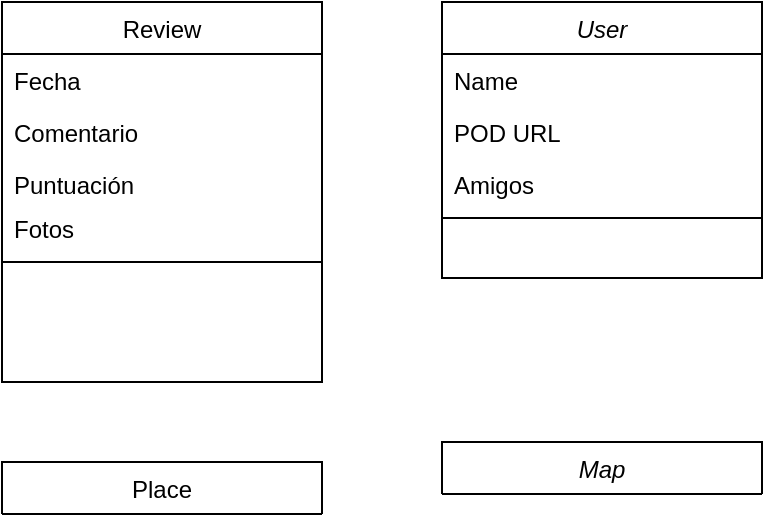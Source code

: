 <mxfile version="20.8.20" type="github">
  <diagram id="C5RBs43oDa-KdzZeNtuy" name="Page-1">
    <mxGraphModel dx="1992" dy="1758" grid="1" gridSize="10" guides="1" tooltips="1" connect="1" arrows="1" fold="1" page="1" pageScale="1" pageWidth="827" pageHeight="1169" math="0" shadow="0">
      <root>
        <mxCell id="WIyWlLk6GJQsqaUBKTNV-0" />
        <mxCell id="WIyWlLk6GJQsqaUBKTNV-1" parent="WIyWlLk6GJQsqaUBKTNV-0" />
        <mxCell id="zkfFHV4jXpPFQw0GAbJ--17" value="Place" style="swimlane;fontStyle=0;align=center;verticalAlign=top;childLayout=stackLayout;horizontal=1;startSize=26;horizontalStack=0;resizeParent=1;resizeLast=0;collapsible=1;marginBottom=0;rounded=0;shadow=0;strokeWidth=1;" parent="WIyWlLk6GJQsqaUBKTNV-1" vertex="1" collapsed="1">
          <mxGeometry x="-60" y="-240" width="160" height="26" as="geometry">
            <mxRectangle x="160" y="-380" width="160" height="216" as="alternateBounds" />
          </mxGeometry>
        </mxCell>
        <mxCell id="zkfFHV4jXpPFQw0GAbJ--18" value="Street" style="text;align=left;verticalAlign=top;spacingLeft=4;spacingRight=4;overflow=hidden;rotatable=0;points=[[0,0.5],[1,0.5]];portConstraint=eastwest;" parent="zkfFHV4jXpPFQw0GAbJ--17" vertex="1">
          <mxGeometry y="26" width="160" height="26" as="geometry" />
        </mxCell>
        <mxCell id="zkfFHV4jXpPFQw0GAbJ--19" value="City" style="text;align=left;verticalAlign=top;spacingLeft=4;spacingRight=4;overflow=hidden;rotatable=0;points=[[0,0.5],[1,0.5]];portConstraint=eastwest;rounded=0;shadow=0;html=0;" parent="zkfFHV4jXpPFQw0GAbJ--17" vertex="1">
          <mxGeometry y="52" width="160" height="26" as="geometry" />
        </mxCell>
        <mxCell id="zkfFHV4jXpPFQw0GAbJ--20" value="State" style="text;align=left;verticalAlign=top;spacingLeft=4;spacingRight=4;overflow=hidden;rotatable=0;points=[[0,0.5],[1,0.5]];portConstraint=eastwest;rounded=0;shadow=0;html=0;" parent="zkfFHV4jXpPFQw0GAbJ--17" vertex="1">
          <mxGeometry y="78" width="160" height="26" as="geometry" />
        </mxCell>
        <mxCell id="zkfFHV4jXpPFQw0GAbJ--21" value="Postal Code" style="text;align=left;verticalAlign=top;spacingLeft=4;spacingRight=4;overflow=hidden;rotatable=0;points=[[0,0.5],[1,0.5]];portConstraint=eastwest;rounded=0;shadow=0;html=0;" parent="zkfFHV4jXpPFQw0GAbJ--17" vertex="1">
          <mxGeometry y="104" width="160" height="26" as="geometry" />
        </mxCell>
        <mxCell id="zkfFHV4jXpPFQw0GAbJ--22" value="Country" style="text;align=left;verticalAlign=top;spacingLeft=4;spacingRight=4;overflow=hidden;rotatable=0;points=[[0,0.5],[1,0.5]];portConstraint=eastwest;rounded=0;shadow=0;html=0;" parent="zkfFHV4jXpPFQw0GAbJ--17" vertex="1">
          <mxGeometry y="130" width="160" height="26" as="geometry" />
        </mxCell>
        <mxCell id="zkfFHV4jXpPFQw0GAbJ--23" value="" style="line;html=1;strokeWidth=1;align=left;verticalAlign=middle;spacingTop=-1;spacingLeft=3;spacingRight=3;rotatable=0;labelPosition=right;points=[];portConstraint=eastwest;" parent="zkfFHV4jXpPFQw0GAbJ--17" vertex="1">
          <mxGeometry y="156" width="160" height="8" as="geometry" />
        </mxCell>
        <mxCell id="zkfFHV4jXpPFQw0GAbJ--24" value="Validate" style="text;align=left;verticalAlign=top;spacingLeft=4;spacingRight=4;overflow=hidden;rotatable=0;points=[[0,0.5],[1,0.5]];portConstraint=eastwest;" parent="zkfFHV4jXpPFQw0GAbJ--17" vertex="1">
          <mxGeometry y="164" width="160" height="26" as="geometry" />
        </mxCell>
        <mxCell id="zkfFHV4jXpPFQw0GAbJ--25" value="Output As Label" style="text;align=left;verticalAlign=top;spacingLeft=4;spacingRight=4;overflow=hidden;rotatable=0;points=[[0,0.5],[1,0.5]];portConstraint=eastwest;" parent="zkfFHV4jXpPFQw0GAbJ--17" vertex="1">
          <mxGeometry y="190" width="160" height="26" as="geometry" />
        </mxCell>
        <mxCell id="NJzNtAZ_kN_Ieg9EfmSV-26" value="Map" style="swimlane;fontStyle=2;align=center;verticalAlign=top;childLayout=stackLayout;horizontal=1;startSize=26;horizontalStack=0;resizeParent=1;resizeLast=0;collapsible=1;marginBottom=0;rounded=0;shadow=0;strokeWidth=1;" vertex="1" collapsed="1" parent="WIyWlLk6GJQsqaUBKTNV-1">
          <mxGeometry x="160" y="-250" width="160" height="26" as="geometry">
            <mxRectangle x="160" y="-280" width="160" height="120" as="alternateBounds" />
          </mxGeometry>
        </mxCell>
        <mxCell id="NJzNtAZ_kN_Ieg9EfmSV-27" value="Name" style="text;align=left;verticalAlign=top;spacingLeft=4;spacingRight=4;overflow=hidden;rotatable=0;points=[[0,0.5],[1,0.5]];portConstraint=eastwest;" vertex="1" parent="NJzNtAZ_kN_Ieg9EfmSV-26">
          <mxGeometry y="26" width="160" height="26" as="geometry" />
        </mxCell>
        <mxCell id="NJzNtAZ_kN_Ieg9EfmSV-28" value="POD URL" style="text;align=left;verticalAlign=top;spacingLeft=4;spacingRight=4;overflow=hidden;rotatable=0;points=[[0,0.5],[1,0.5]];portConstraint=eastwest;rounded=0;shadow=0;html=0;" vertex="1" parent="NJzNtAZ_kN_Ieg9EfmSV-26">
          <mxGeometry y="52" width="160" height="28" as="geometry" />
        </mxCell>
        <mxCell id="NJzNtAZ_kN_Ieg9EfmSV-29" value="" style="line;html=1;strokeWidth=1;align=left;verticalAlign=middle;spacingTop=-1;spacingLeft=3;spacingRight=3;rotatable=0;labelPosition=right;points=[];portConstraint=eastwest;" vertex="1" parent="NJzNtAZ_kN_Ieg9EfmSV-26">
          <mxGeometry y="80" width="160" height="8" as="geometry" />
        </mxCell>
        <mxCell id="NJzNtAZ_kN_Ieg9EfmSV-30" value="Purchase Parking Pass" style="text;align=left;verticalAlign=top;spacingLeft=4;spacingRight=4;overflow=hidden;rotatable=0;points=[[0,0.5],[1,0.5]];portConstraint=eastwest;" vertex="1" parent="NJzNtAZ_kN_Ieg9EfmSV-26">
          <mxGeometry y="88" width="160" height="26" as="geometry" />
        </mxCell>
        <mxCell id="NJzNtAZ_kN_Ieg9EfmSV-31" value="User" style="swimlane;fontStyle=2;align=center;verticalAlign=top;childLayout=stackLayout;horizontal=1;startSize=26;horizontalStack=0;resizeParent=1;resizeLast=0;collapsible=1;marginBottom=0;rounded=0;shadow=0;strokeWidth=1;" vertex="1" parent="WIyWlLk6GJQsqaUBKTNV-1">
          <mxGeometry x="160" y="-470" width="160" height="138" as="geometry">
            <mxRectangle x="160" y="-470" width="160" height="26" as="alternateBounds" />
          </mxGeometry>
        </mxCell>
        <mxCell id="NJzNtAZ_kN_Ieg9EfmSV-32" value="Name" style="text;align=left;verticalAlign=top;spacingLeft=4;spacingRight=4;overflow=hidden;rotatable=0;points=[[0,0.5],[1,0.5]];portConstraint=eastwest;" vertex="1" parent="NJzNtAZ_kN_Ieg9EfmSV-31">
          <mxGeometry y="26" width="160" height="26" as="geometry" />
        </mxCell>
        <mxCell id="NJzNtAZ_kN_Ieg9EfmSV-33" value="POD URL" style="text;align=left;verticalAlign=top;spacingLeft=4;spacingRight=4;overflow=hidden;rotatable=0;points=[[0,0.5],[1,0.5]];portConstraint=eastwest;rounded=0;shadow=0;html=0;" vertex="1" parent="NJzNtAZ_kN_Ieg9EfmSV-31">
          <mxGeometry y="52" width="160" height="26" as="geometry" />
        </mxCell>
        <mxCell id="NJzNtAZ_kN_Ieg9EfmSV-36" value="Amigos" style="text;align=left;verticalAlign=top;spacingLeft=4;spacingRight=4;overflow=hidden;rotatable=0;points=[[0,0.5],[1,0.5]];portConstraint=eastwest;" vertex="1" parent="NJzNtAZ_kN_Ieg9EfmSV-31">
          <mxGeometry y="78" width="160" height="26" as="geometry" />
        </mxCell>
        <mxCell id="NJzNtAZ_kN_Ieg9EfmSV-35" value="" style="line;html=1;strokeWidth=1;align=left;verticalAlign=middle;spacingTop=-1;spacingLeft=3;spacingRight=3;rotatable=0;labelPosition=right;points=[];portConstraint=eastwest;" vertex="1" parent="NJzNtAZ_kN_Ieg9EfmSV-31">
          <mxGeometry y="104" width="160" height="8" as="geometry" />
        </mxCell>
        <mxCell id="NJzNtAZ_kN_Ieg9EfmSV-47" value="Review&#xa;" style="swimlane;fontStyle=0;align=center;verticalAlign=top;childLayout=stackLayout;horizontal=1;startSize=26;horizontalStack=0;resizeParent=1;resizeLast=0;collapsible=1;marginBottom=0;rounded=0;shadow=0;strokeWidth=1;" vertex="1" parent="WIyWlLk6GJQsqaUBKTNV-1">
          <mxGeometry x="-60" y="-470" width="160" height="190" as="geometry">
            <mxRectangle x="-60" y="-470" width="160" height="26" as="alternateBounds" />
          </mxGeometry>
        </mxCell>
        <mxCell id="NJzNtAZ_kN_Ieg9EfmSV-48" value="Fecha" style="text;align=left;verticalAlign=top;spacingLeft=4;spacingRight=4;overflow=hidden;rotatable=0;points=[[0,0.5],[1,0.5]];portConstraint=eastwest;" vertex="1" parent="NJzNtAZ_kN_Ieg9EfmSV-47">
          <mxGeometry y="26" width="160" height="26" as="geometry" />
        </mxCell>
        <mxCell id="NJzNtAZ_kN_Ieg9EfmSV-51" value="Comentario" style="text;align=left;verticalAlign=top;spacingLeft=4;spacingRight=4;overflow=hidden;rotatable=0;points=[[0,0.5],[1,0.5]];portConstraint=eastwest;rounded=0;shadow=0;html=0;" vertex="1" parent="NJzNtAZ_kN_Ieg9EfmSV-47">
          <mxGeometry y="52" width="160" height="26" as="geometry" />
        </mxCell>
        <mxCell id="NJzNtAZ_kN_Ieg9EfmSV-53" value="Puntuación" style="text;align=left;verticalAlign=top;spacingLeft=4;spacingRight=4;overflow=hidden;rotatable=0;points=[[0,0.5],[1,0.5]];portConstraint=eastwest;" vertex="1" parent="NJzNtAZ_kN_Ieg9EfmSV-47">
          <mxGeometry y="78" width="160" height="22" as="geometry" />
        </mxCell>
        <mxCell id="NJzNtAZ_kN_Ieg9EfmSV-54" value="Fotos" style="text;align=left;verticalAlign=top;spacingLeft=4;spacingRight=4;overflow=hidden;rotatable=0;points=[[0,0.5],[1,0.5]];portConstraint=eastwest;" vertex="1" parent="NJzNtAZ_kN_Ieg9EfmSV-47">
          <mxGeometry y="100" width="160" height="26" as="geometry" />
        </mxCell>
        <mxCell id="NJzNtAZ_kN_Ieg9EfmSV-52" value="" style="line;html=1;strokeWidth=1;align=left;verticalAlign=middle;spacingTop=-1;spacingLeft=3;spacingRight=3;rotatable=0;labelPosition=right;points=[];portConstraint=eastwest;" vertex="1" parent="NJzNtAZ_kN_Ieg9EfmSV-47">
          <mxGeometry y="126" width="160" height="8" as="geometry" />
        </mxCell>
      </root>
    </mxGraphModel>
  </diagram>
</mxfile>
